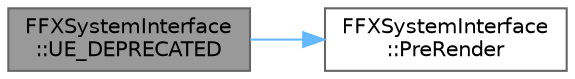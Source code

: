 digraph "FFXSystemInterface::UE_DEPRECATED"
{
 // INTERACTIVE_SVG=YES
 // LATEX_PDF_SIZE
  bgcolor="transparent";
  edge [fontname=Helvetica,fontsize=10,labelfontname=Helvetica,labelfontsize=10];
  node [fontname=Helvetica,fontsize=10,shape=box,height=0.2,width=0.4];
  rankdir="LR";
  Node1 [id="Node000001",label="FFXSystemInterface\l::UE_DEPRECATED",height=0.2,width=0.4,color="gray40", fillcolor="grey60", style="filled", fontcolor="black",tooltip=" "];
  Node1 -> Node2 [id="edge1_Node000001_Node000002",color="steelblue1",style="solid",tooltip=" "];
  Node2 [id="Node000002",label="FFXSystemInterface\l::PreRender",height=0.2,width=0.4,color="grey40", fillcolor="white", style="filled",URL="$d7/d47/classFFXSystemInterface.html#a4d960c0679c2375cec37767a0118e5a2",tooltip="Notification from the renderer that it is about to draw FX belonging to this system."];
}
